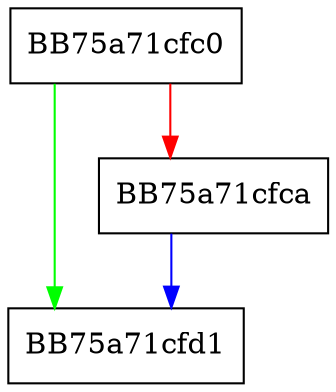 digraph parseDebugConfig {
  node [shape="box"];
  graph [splines=ortho];
  BB75a71cfc0 -> BB75a71cfd1 [color="green"];
  BB75a71cfc0 -> BB75a71cfca [color="red"];
  BB75a71cfca -> BB75a71cfd1 [color="blue"];
}